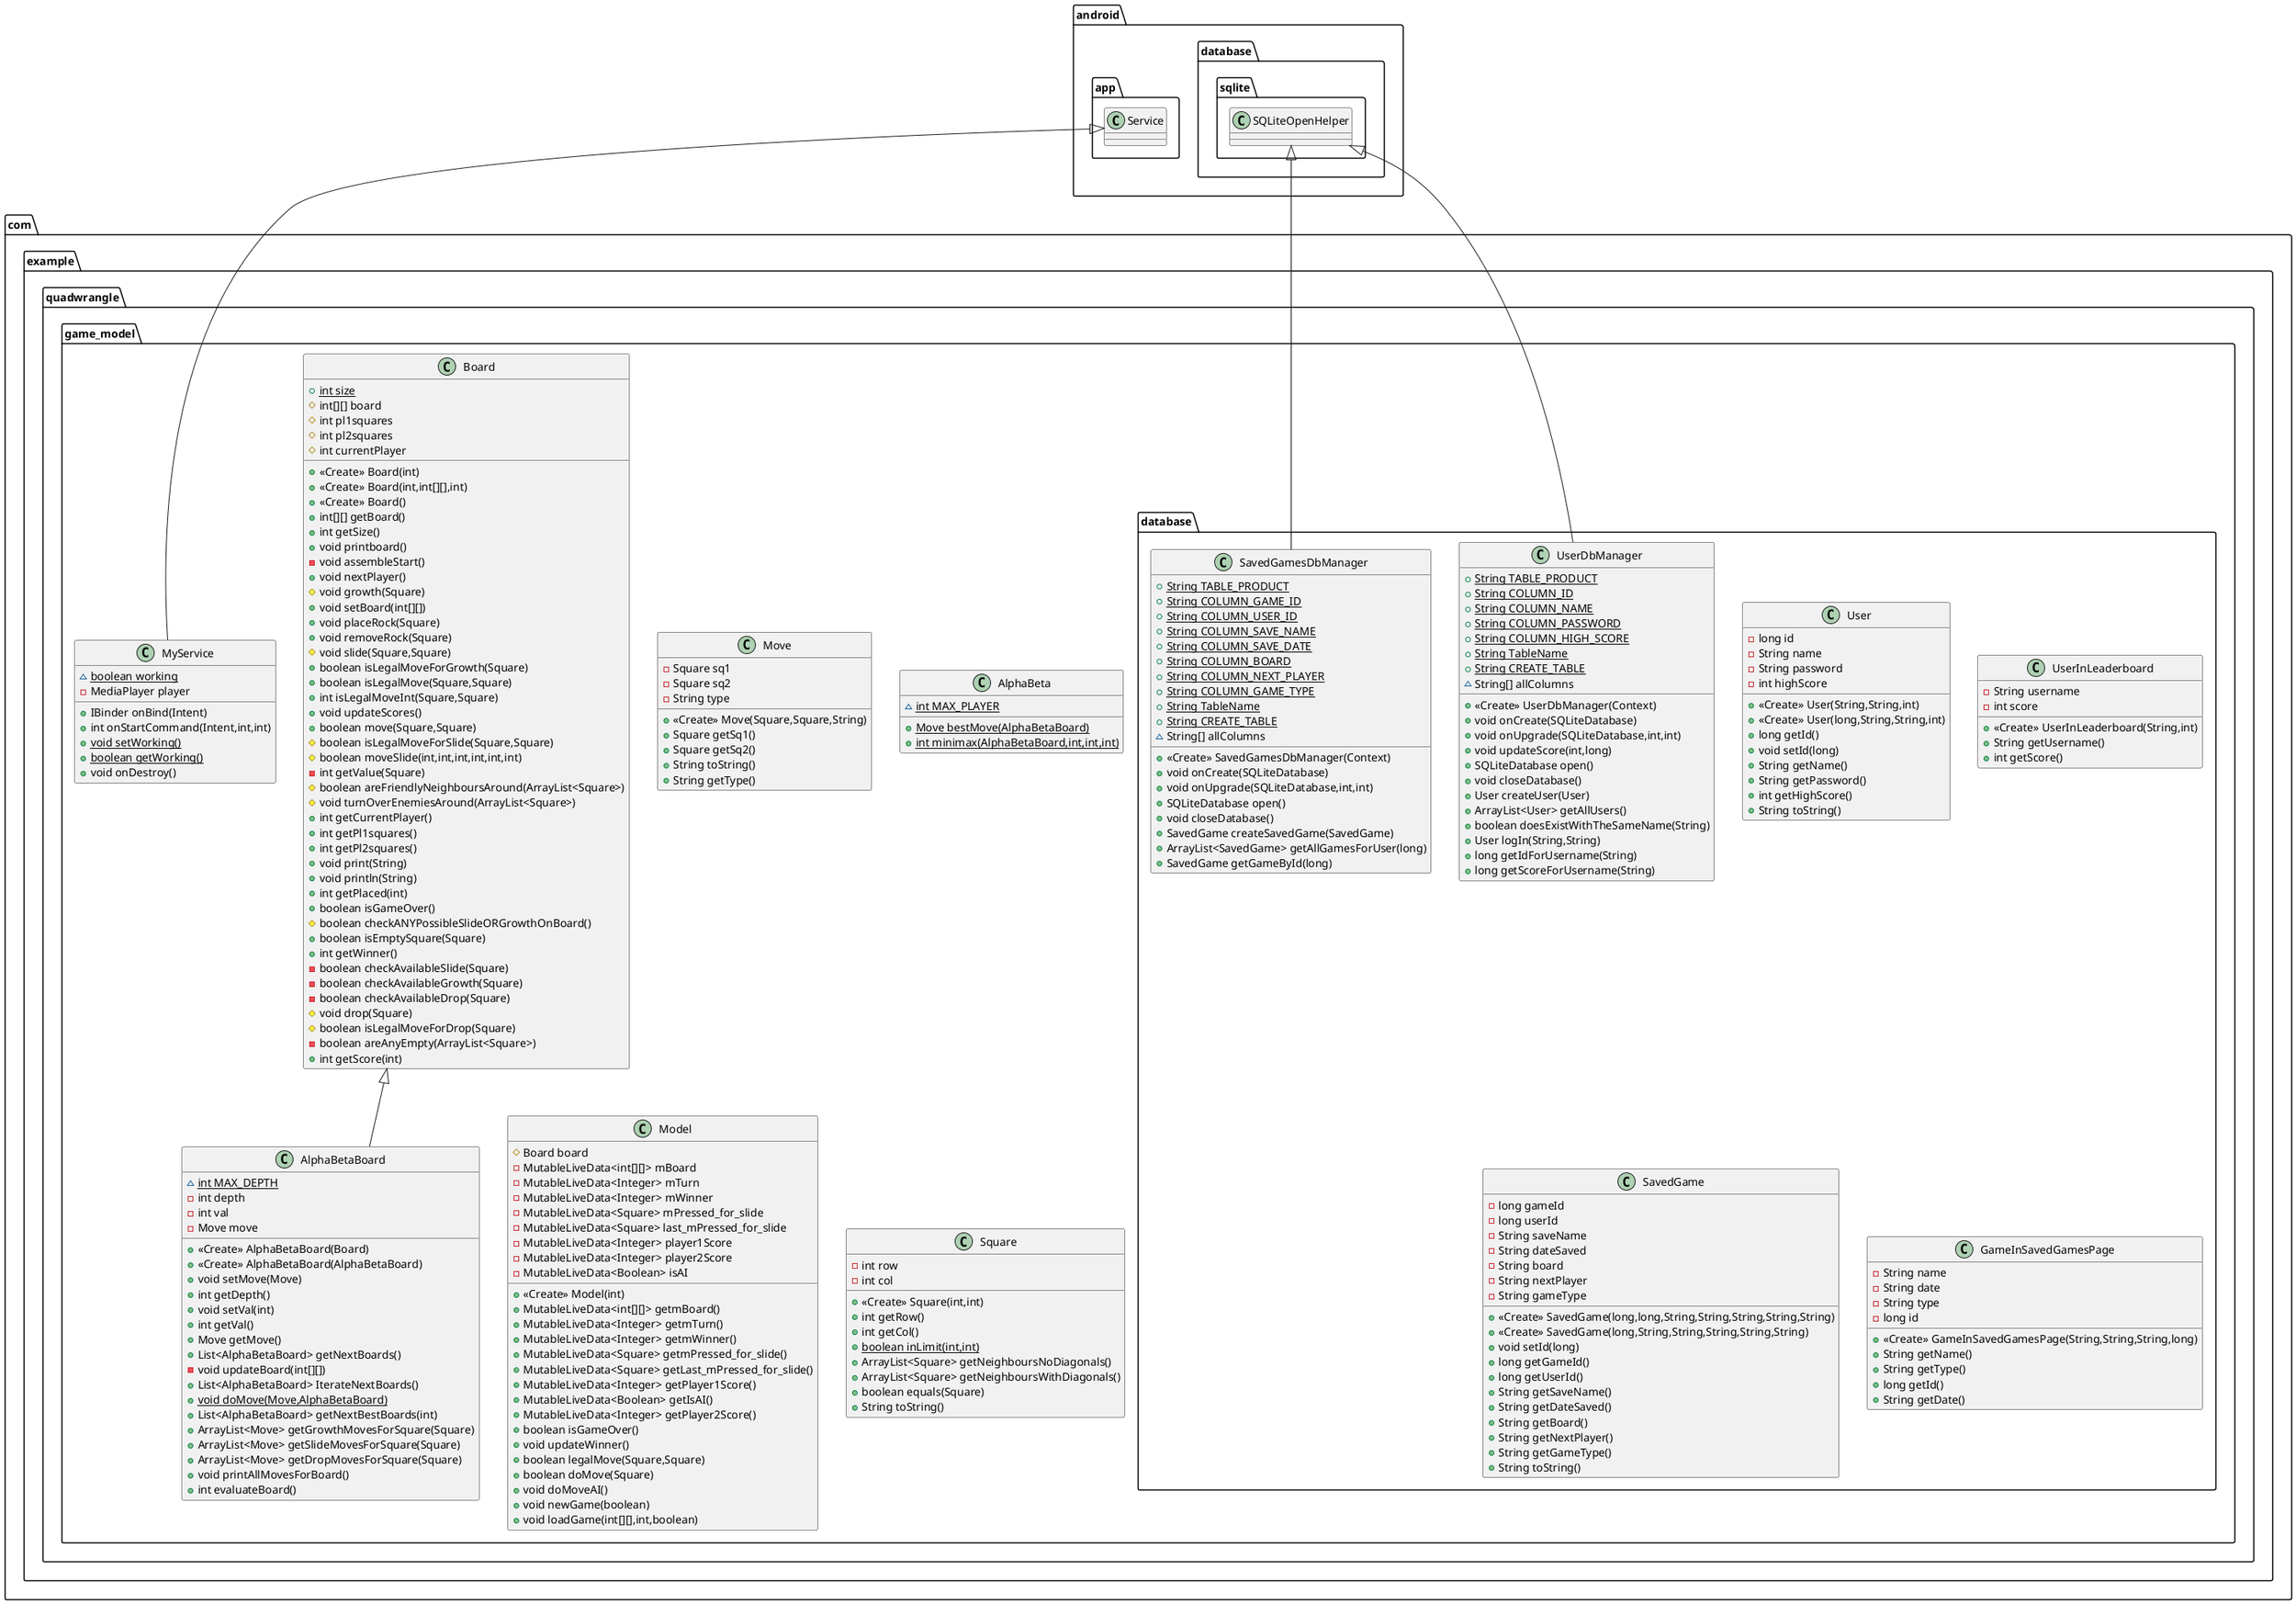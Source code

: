 @startuml
class com.example.quadwrangle.game_model.Board {
+ {static} int size
# int[][] board
# int pl1squares
# int pl2squares
# int currentPlayer
+ <<Create>> Board(int)
+ <<Create>> Board(int,int[][],int)
+ <<Create>> Board()
+ int[][] getBoard()
+ int getSize()
+ void printboard()
- void assembleStart()
+ void nextPlayer()
# void growth(Square)
+ void setBoard(int[][])
+ void placeRock(Square)
+ void removeRock(Square)
# void slide(Square,Square)
+ boolean isLegalMoveForGrowth(Square)
+ boolean isLegalMove(Square,Square)
+ int isLegalMoveInt(Square,Square)
+ void updateScores()
+ boolean move(Square,Square)
# boolean isLegalMoveForSlide(Square,Square)
# boolean moveSlide(int,int,int,int,int,int)
- int getValue(Square)
# boolean areFriendlyNeighboursAround(ArrayList<Square>)
# void turnOverEnemiesAround(ArrayList<Square>)
+ int getCurrentPlayer()
+ int getPl1squares()
+ int getPl2squares()
+ void print(String)
+ void println(String)
+ int getPlaced(int)
+ boolean isGameOver()
# boolean checkANYPossibleSlideORGrowthOnBoard()
+ boolean isEmptySquare(Square)
+ int getWinner()
- boolean checkAvailableSlide(Square)
- boolean checkAvailableGrowth(Square)
- boolean checkAvailableDrop(Square)
# void drop(Square)
# boolean isLegalMoveForDrop(Square)
- boolean areAnyEmpty(ArrayList<Square>)
+ int getScore(int)
}
class com.example.quadwrangle.game_model.database.UserDbManager {
+ {static} String TABLE_PRODUCT
+ {static} String COLUMN_ID
+ {static} String COLUMN_NAME
+ {static} String COLUMN_PASSWORD
+ {static} String COLUMN_HIGH_SCORE
+ {static} String TableName
+ {static} String CREATE_TABLE
~ String[] allColumns
+ <<Create>> UserDbManager(Context)
+ void onCreate(SQLiteDatabase)
+ void onUpgrade(SQLiteDatabase,int,int)
+ void updateScore(int,long)
+ SQLiteDatabase open()
+ void closeDatabase()
+ User createUser(User)
+ ArrayList<User> getAllUsers()
+ boolean doesExistWithTheSameName(String)
+ User logIn(String,String)
+ long getIdForUsername(String)
+ long getScoreForUsername(String)
}
class com.example.quadwrangle.game_model.database.User {
- long id
- String name
- String password
- int highScore
+ <<Create>> User(String,String,int)
+ <<Create>> User(long,String,String,int)
+ long getId()
+ void setId(long)
+ String getName()
+ String getPassword()
+ int getHighScore()
+ String toString()
}
class com.example.quadwrangle.game_model.Move {
- Square sq1
- Square sq2
- String type
+ <<Create>> Move(Square,Square,String)
+ Square getSq1()
+ Square getSq2()
+ String toString()
+ String getType()
}
class com.example.quadwrangle.game_model.database.UserInLeaderboard {
- String username
- int score
+ <<Create>> UserInLeaderboard(String,int)
+ String getUsername()
+ int getScore()
}
class com.example.quadwrangle.game_model.AlphaBeta {
~ {static} int MAX_PLAYER
+ {static} Move bestMove(AlphaBetaBoard)
+ {static} int minimax(AlphaBetaBoard,int,int,int)
}
class com.example.quadwrangle.game_model.MyService {
~ {static} boolean working
- MediaPlayer player
+ IBinder onBind(Intent)
+ int onStartCommand(Intent,int,int)
+ {static} void setWorking()
+ {static} boolean getWorking()
+ void onDestroy()
}
class com.example.quadwrangle.game_model.database.SavedGame {
- long gameId
- long userId
- String saveName
- String dateSaved
- String board
- String nextPlayer
- String gameType
+ <<Create>> SavedGame(long,long,String,String,String,String,String)
+ <<Create>> SavedGame(long,String,String,String,String,String)
+ void setId(long)
+ long getGameId()
+ long getUserId()
+ String getSaveName()
+ String getDateSaved()
+ String getBoard()
+ String getNextPlayer()
+ String getGameType()
+ String toString()
}
class com.example.quadwrangle.game_model.Model {
# Board board
- MutableLiveData<int[][]> mBoard
- MutableLiveData<Integer> mTurn
- MutableLiveData<Integer> mWinner
- MutableLiveData<Square> mPressed_for_slide
- MutableLiveData<Square> last_mPressed_for_slide
- MutableLiveData<Integer> player1Score
- MutableLiveData<Integer> player2Score
- MutableLiveData<Boolean> isAI
+ <<Create>> Model(int)
+ MutableLiveData<int[][]> getmBoard()
+ MutableLiveData<Integer> getmTurn()
+ MutableLiveData<Integer> getmWinner()
+ MutableLiveData<Square> getmPressed_for_slide()
+ MutableLiveData<Square> getLast_mPressed_for_slide()
+ MutableLiveData<Integer> getPlayer1Score()
+ MutableLiveData<Boolean> getIsAI()
+ MutableLiveData<Integer> getPlayer2Score()
+ boolean isGameOver()
+ void updateWinner()
+ boolean legalMove(Square,Square)
+ boolean doMove(Square)
+ void doMoveAI()
+ void newGame(boolean)
+ void loadGame(int[][],int,boolean)
}
class com.example.quadwrangle.game_model.database.GameInSavedGamesPage {
- String name
- String date
- String type
- long id
+ <<Create>> GameInSavedGamesPage(String,String,String,long)
+ String getName()
+ String getType()
+ long getId()
+ String getDate()
}
class com.example.quadwrangle.game_model.AlphaBetaBoard {
~ {static} int MAX_DEPTH
- int depth
- int val
- Move move
+ <<Create>> AlphaBetaBoard(Board)
+ <<Create>> AlphaBetaBoard(AlphaBetaBoard)
+ void setMove(Move)
+ int getDepth()
+ void setVal(int)
+ int getVal()
+ Move getMove()
+ List<AlphaBetaBoard> getNextBoards()
- void updateBoard(int[][])
+ List<AlphaBetaBoard> IterateNextBoards()
+ {static} void doMove(Move,AlphaBetaBoard)
+ List<AlphaBetaBoard> getNextBestBoards(int)
+ ArrayList<Move> getGrowthMovesForSquare(Square)
+ ArrayList<Move> getSlideMovesForSquare(Square)
+ ArrayList<Move> getDropMovesForSquare(Square)
+ void printAllMovesForBoard()
+ int evaluateBoard()
}
class com.example.quadwrangle.game_model.database.SavedGamesDbManager {
+ {static} String TABLE_PRODUCT
+ {static} String COLUMN_GAME_ID
+ {static} String COLUMN_USER_ID
+ {static} String COLUMN_SAVE_NAME
+ {static} String COLUMN_SAVE_DATE
+ {static} String COLUMN_BOARD
+ {static} String COLUMN_NEXT_PLAYER
+ {static} String COLUMN_GAME_TYPE
+ {static} String TableName
+ {static} String CREATE_TABLE
~ String[] allColumns
+ <<Create>> SavedGamesDbManager(Context)
+ void onCreate(SQLiteDatabase)
+ void onUpgrade(SQLiteDatabase,int,int)
+ SQLiteDatabase open()
+ void closeDatabase()
+ SavedGame createSavedGame(SavedGame)
+ ArrayList<SavedGame> getAllGamesForUser(long)
+ SavedGame getGameById(long)
}
class com.example.quadwrangle.game_model.Square {
- int row
- int col
+ <<Create>> Square(int,int)
+ int getRow()
+ int getCol()
+ {static} boolean inLimit(int,int)
+ ArrayList<Square> getNeighboursNoDiagonals()
+ ArrayList<Square> getNeighboursWithDiagonals()
+ boolean equals(Square)
+ String toString()
}


android.database.sqlite.SQLiteOpenHelper <|-- com.example.quadwrangle.game_model.database.UserDbManager
android.app.Service <|-- com.example.quadwrangle.game_model.MyService
com.example.quadwrangle.game_model.Board <|-- com.example.quadwrangle.game_model.AlphaBetaBoard
android.database.sqlite.SQLiteOpenHelper <|-- com.example.quadwrangle.game_model.database.SavedGamesDbManager
@enduml